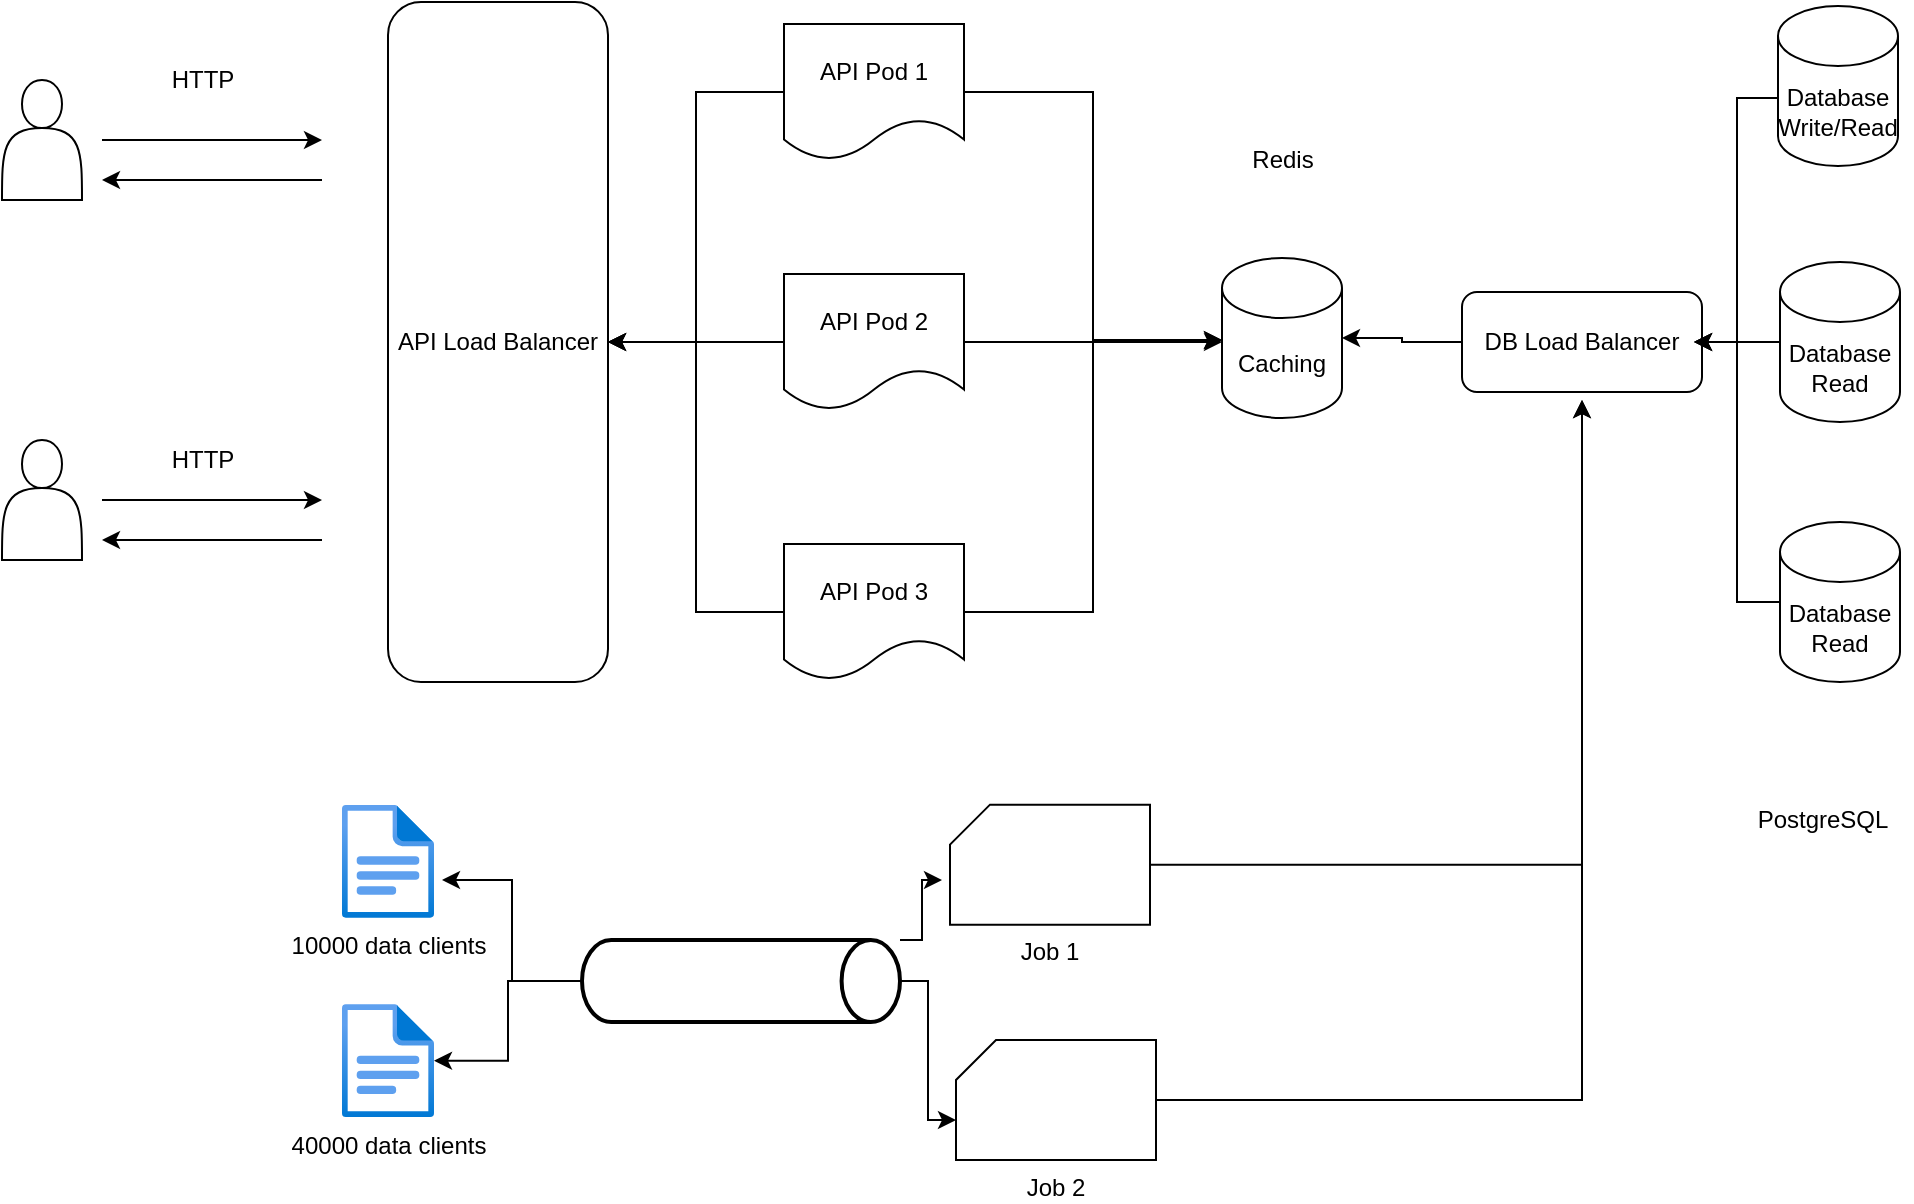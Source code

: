 <mxfile version="20.3.0" type="github">
  <diagram id="Xn1M98Fq9kwTQs8FCrUk" name="Page-1">
    <mxGraphModel dx="1718" dy="491" grid="1" gridSize="10" guides="1" tooltips="1" connect="1" arrows="1" fold="1" page="1" pageScale="1" pageWidth="850" pageHeight="1100" math="0" shadow="0">
      <root>
        <mxCell id="0" />
        <mxCell id="1" parent="0" />
        <mxCell id="gyeoODHAACcF610-BmB4-39" style="edgeStyle=elbowEdgeStyle;rounded=0;orthogonalLoop=1;jettySize=auto;html=1;" edge="1" parent="1" source="gyeoODHAACcF610-BmB4-13" target="gyeoODHAACcF610-BmB4-37">
          <mxGeometry relative="1" as="geometry" />
        </mxCell>
        <mxCell id="gyeoODHAACcF610-BmB4-13" value="DB Load Balancer" style="rounded=1;whiteSpace=wrap;html=1;" vertex="1" parent="1">
          <mxGeometry x="600" y="166" width="120" height="50" as="geometry" />
        </mxCell>
        <mxCell id="gyeoODHAACcF610-BmB4-14" value="API Load Balancer" style="rounded=1;whiteSpace=wrap;html=1;" vertex="1" parent="1">
          <mxGeometry x="63" y="21" width="110" height="340" as="geometry" />
        </mxCell>
        <mxCell id="gyeoODHAACcF610-BmB4-24" style="edgeStyle=elbowEdgeStyle;rounded=0;orthogonalLoop=1;jettySize=auto;html=1;" edge="1" parent="1" source="gyeoODHAACcF610-BmB4-15" target="gyeoODHAACcF610-BmB4-14">
          <mxGeometry relative="1" as="geometry" />
        </mxCell>
        <mxCell id="gyeoODHAACcF610-BmB4-30" style="edgeStyle=elbowEdgeStyle;rounded=0;orthogonalLoop=1;jettySize=auto;html=1;" edge="1" parent="1" source="gyeoODHAACcF610-BmB4-15">
          <mxGeometry relative="1" as="geometry">
            <mxPoint x="480" y="190" as="targetPoint" />
          </mxGeometry>
        </mxCell>
        <mxCell id="gyeoODHAACcF610-BmB4-15" value="API Pod 1" style="shape=document;whiteSpace=wrap;html=1;boundedLbl=1;" vertex="1" parent="1">
          <mxGeometry x="261" y="32" width="90" height="68" as="geometry" />
        </mxCell>
        <mxCell id="gyeoODHAACcF610-BmB4-25" style="edgeStyle=elbowEdgeStyle;rounded=0;orthogonalLoop=1;jettySize=auto;html=1;" edge="1" parent="1" source="gyeoODHAACcF610-BmB4-17" target="gyeoODHAACcF610-BmB4-14">
          <mxGeometry relative="1" as="geometry" />
        </mxCell>
        <mxCell id="gyeoODHAACcF610-BmB4-31" style="edgeStyle=elbowEdgeStyle;rounded=0;orthogonalLoop=1;jettySize=auto;html=1;" edge="1" parent="1" source="gyeoODHAACcF610-BmB4-17">
          <mxGeometry relative="1" as="geometry">
            <mxPoint x="480" y="191" as="targetPoint" />
          </mxGeometry>
        </mxCell>
        <mxCell id="gyeoODHAACcF610-BmB4-17" value="API Pod 2" style="shape=document;whiteSpace=wrap;html=1;boundedLbl=1;" vertex="1" parent="1">
          <mxGeometry x="261" y="157" width="90" height="68" as="geometry" />
        </mxCell>
        <mxCell id="gyeoODHAACcF610-BmB4-26" style="edgeStyle=elbowEdgeStyle;rounded=0;orthogonalLoop=1;jettySize=auto;html=1;entryX=1;entryY=0.5;entryDx=0;entryDy=0;" edge="1" parent="1" source="gyeoODHAACcF610-BmB4-18" target="gyeoODHAACcF610-BmB4-14">
          <mxGeometry relative="1" as="geometry" />
        </mxCell>
        <mxCell id="gyeoODHAACcF610-BmB4-32" style="edgeStyle=elbowEdgeStyle;rounded=0;orthogonalLoop=1;jettySize=auto;html=1;" edge="1" parent="1" source="gyeoODHAACcF610-BmB4-18">
          <mxGeometry relative="1" as="geometry">
            <mxPoint x="480" y="190" as="targetPoint" />
          </mxGeometry>
        </mxCell>
        <mxCell id="gyeoODHAACcF610-BmB4-18" value="API Pod 3" style="shape=document;whiteSpace=wrap;html=1;boundedLbl=1;" vertex="1" parent="1">
          <mxGeometry x="261" y="292" width="90" height="68" as="geometry" />
        </mxCell>
        <mxCell id="gyeoODHAACcF610-BmB4-28" style="edgeStyle=elbowEdgeStyle;rounded=0;orthogonalLoop=1;jettySize=auto;html=1;entryX=1;entryY=0.5;entryDx=0;entryDy=0;" edge="1" parent="1">
          <mxGeometry relative="1" as="geometry">
            <mxPoint x="759" y="69" as="sourcePoint" />
            <mxPoint x="716" y="191" as="targetPoint" />
          </mxGeometry>
        </mxCell>
        <mxCell id="gyeoODHAACcF610-BmB4-19" value="Database&lt;br&gt;Write/Read" style="shape=cylinder3;whiteSpace=wrap;html=1;boundedLbl=1;backgroundOutline=1;size=15;" vertex="1" parent="1">
          <mxGeometry x="758" y="23" width="60" height="80" as="geometry" />
        </mxCell>
        <mxCell id="gyeoODHAACcF610-BmB4-27" style="edgeStyle=elbowEdgeStyle;rounded=0;orthogonalLoop=1;jettySize=auto;html=1;entryX=1;entryY=0.5;entryDx=0;entryDy=0;" edge="1" parent="1" source="gyeoODHAACcF610-BmB4-20">
          <mxGeometry relative="1" as="geometry">
            <mxPoint x="716" y="191" as="targetPoint" />
          </mxGeometry>
        </mxCell>
        <mxCell id="gyeoODHAACcF610-BmB4-20" value="Database&lt;br&gt;Read" style="shape=cylinder3;whiteSpace=wrap;html=1;boundedLbl=1;backgroundOutline=1;size=15;" vertex="1" parent="1">
          <mxGeometry x="759" y="151" width="60" height="80" as="geometry" />
        </mxCell>
        <mxCell id="gyeoODHAACcF610-BmB4-29" style="edgeStyle=elbowEdgeStyle;rounded=0;orthogonalLoop=1;jettySize=auto;html=1;entryX=1;entryY=0.5;entryDx=0;entryDy=0;" edge="1" parent="1" source="gyeoODHAACcF610-BmB4-21">
          <mxGeometry relative="1" as="geometry">
            <mxPoint x="716" y="191" as="targetPoint" />
          </mxGeometry>
        </mxCell>
        <mxCell id="gyeoODHAACcF610-BmB4-21" value="Database&lt;br&gt;Read" style="shape=cylinder3;whiteSpace=wrap;html=1;boundedLbl=1;backgroundOutline=1;size=15;" vertex="1" parent="1">
          <mxGeometry x="759" y="281" width="60" height="80" as="geometry" />
        </mxCell>
        <mxCell id="gyeoODHAACcF610-BmB4-22" value="10000 data clients" style="aspect=fixed;html=1;points=[];align=center;image;fontSize=12;image=img/lib/azure2/general/File.svg;" vertex="1" parent="1">
          <mxGeometry x="40" y="422.32" width="46" height="56.68" as="geometry" />
        </mxCell>
        <mxCell id="gyeoODHAACcF610-BmB4-23" value="40000 data clients" style="aspect=fixed;html=1;points=[];align=center;image;fontSize=12;image=img/lib/azure2/general/File.svg;" vertex="1" parent="1">
          <mxGeometry x="40" y="522" width="46" height="56.68" as="geometry" />
        </mxCell>
        <mxCell id="gyeoODHAACcF610-BmB4-42" style="edgeStyle=elbowEdgeStyle;rounded=0;orthogonalLoop=1;jettySize=auto;html=1;" edge="1" parent="1" source="gyeoODHAACcF610-BmB4-33">
          <mxGeometry relative="1" as="geometry">
            <mxPoint x="660" y="220" as="targetPoint" />
            <Array as="points">
              <mxPoint x="660" y="340" />
            </Array>
          </mxGeometry>
        </mxCell>
        <mxCell id="gyeoODHAACcF610-BmB4-33" value="Job 1" style="verticalLabelPosition=bottom;verticalAlign=top;html=1;shape=card;whiteSpace=wrap;size=20;arcSize=12;" vertex="1" parent="1">
          <mxGeometry x="344" y="422.32" width="100" height="60" as="geometry" />
        </mxCell>
        <mxCell id="gyeoODHAACcF610-BmB4-43" style="edgeStyle=elbowEdgeStyle;rounded=0;orthogonalLoop=1;jettySize=auto;html=1;" edge="1" parent="1" source="gyeoODHAACcF610-BmB4-34">
          <mxGeometry relative="1" as="geometry">
            <mxPoint x="660" y="220" as="targetPoint" />
            <Array as="points">
              <mxPoint x="660" y="390" />
            </Array>
          </mxGeometry>
        </mxCell>
        <mxCell id="gyeoODHAACcF610-BmB4-34" value="Job 2" style="verticalLabelPosition=bottom;verticalAlign=top;html=1;shape=card;whiteSpace=wrap;size=20;arcSize=12;" vertex="1" parent="1">
          <mxGeometry x="347" y="540" width="100" height="60" as="geometry" />
        </mxCell>
        <mxCell id="gyeoODHAACcF610-BmB4-47" style="edgeStyle=elbowEdgeStyle;rounded=0;orthogonalLoop=1;jettySize=auto;html=1;" edge="1" parent="1" source="gyeoODHAACcF610-BmB4-35">
          <mxGeometry relative="1" as="geometry">
            <mxPoint x="340" y="460" as="targetPoint" />
            <Array as="points">
              <mxPoint x="330" y="490" />
            </Array>
          </mxGeometry>
        </mxCell>
        <mxCell id="gyeoODHAACcF610-BmB4-48" style="edgeStyle=elbowEdgeStyle;rounded=0;orthogonalLoop=1;jettySize=auto;html=1;entryX=0;entryY=0;entryDx=0;entryDy=40;entryPerimeter=0;" edge="1" parent="1" source="gyeoODHAACcF610-BmB4-35" target="gyeoODHAACcF610-BmB4-34">
          <mxGeometry relative="1" as="geometry" />
        </mxCell>
        <mxCell id="gyeoODHAACcF610-BmB4-49" style="edgeStyle=elbowEdgeStyle;rounded=0;orthogonalLoop=1;jettySize=auto;html=1;" edge="1" parent="1" source="gyeoODHAACcF610-BmB4-35">
          <mxGeometry relative="1" as="geometry">
            <mxPoint x="90" y="460" as="targetPoint" />
          </mxGeometry>
        </mxCell>
        <mxCell id="gyeoODHAACcF610-BmB4-50" style="edgeStyle=elbowEdgeStyle;rounded=0;orthogonalLoop=1;jettySize=auto;html=1;" edge="1" parent="1" source="gyeoODHAACcF610-BmB4-35" target="gyeoODHAACcF610-BmB4-23">
          <mxGeometry relative="1" as="geometry" />
        </mxCell>
        <mxCell id="gyeoODHAACcF610-BmB4-35" value="" style="strokeWidth=2;html=1;shape=mxgraph.flowchart.direct_data;whiteSpace=wrap;" vertex="1" parent="1">
          <mxGeometry x="160" y="490" width="159" height="41" as="geometry" />
        </mxCell>
        <mxCell id="gyeoODHAACcF610-BmB4-40" style="edgeStyle=elbowEdgeStyle;rounded=0;orthogonalLoop=1;jettySize=auto;html=1;" edge="1" parent="1">
          <mxGeometry relative="1" as="geometry">
            <mxPoint x="30" y="90" as="targetPoint" />
            <mxPoint x="-80" y="90" as="sourcePoint" />
          </mxGeometry>
        </mxCell>
        <mxCell id="gyeoODHAACcF610-BmB4-36" value="" style="shape=actor;whiteSpace=wrap;html=1;" vertex="1" parent="1">
          <mxGeometry x="-130" y="60" width="40" height="60" as="geometry" />
        </mxCell>
        <mxCell id="gyeoODHAACcF610-BmB4-37" value="Caching" style="shape=cylinder3;whiteSpace=wrap;html=1;boundedLbl=1;backgroundOutline=1;size=15;" vertex="1" parent="1">
          <mxGeometry x="480" y="149" width="60" height="80" as="geometry" />
        </mxCell>
        <mxCell id="gyeoODHAACcF610-BmB4-41" style="edgeStyle=elbowEdgeStyle;rounded=0;orthogonalLoop=1;jettySize=auto;html=1;" edge="1" parent="1">
          <mxGeometry relative="1" as="geometry">
            <mxPoint x="-80" y="110" as="targetPoint" />
            <mxPoint x="30" y="110" as="sourcePoint" />
          </mxGeometry>
        </mxCell>
        <mxCell id="gyeoODHAACcF610-BmB4-44" style="edgeStyle=elbowEdgeStyle;rounded=0;orthogonalLoop=1;jettySize=auto;html=1;" edge="1" parent="1">
          <mxGeometry relative="1" as="geometry">
            <mxPoint x="30" y="270" as="targetPoint" />
            <mxPoint x="-80" y="270" as="sourcePoint" />
          </mxGeometry>
        </mxCell>
        <mxCell id="gyeoODHAACcF610-BmB4-45" value="" style="shape=actor;whiteSpace=wrap;html=1;" vertex="1" parent="1">
          <mxGeometry x="-130" y="240" width="40" height="60" as="geometry" />
        </mxCell>
        <mxCell id="gyeoODHAACcF610-BmB4-46" style="edgeStyle=elbowEdgeStyle;rounded=0;orthogonalLoop=1;jettySize=auto;html=1;" edge="1" parent="1">
          <mxGeometry relative="1" as="geometry">
            <mxPoint x="-80" y="290" as="targetPoint" />
            <mxPoint x="30" y="290" as="sourcePoint" />
          </mxGeometry>
        </mxCell>
        <mxCell id="gyeoODHAACcF610-BmB4-51" value="HTTP" style="text;html=1;align=center;verticalAlign=middle;resizable=0;points=[];autosize=1;strokeColor=none;fillColor=none;" vertex="1" parent="1">
          <mxGeometry x="-55" y="45" width="50" height="30" as="geometry" />
        </mxCell>
        <mxCell id="gyeoODHAACcF610-BmB4-52" value="HTTP" style="text;html=1;align=center;verticalAlign=middle;resizable=0;points=[];autosize=1;strokeColor=none;fillColor=none;" vertex="1" parent="1">
          <mxGeometry x="-55" y="235" width="50" height="30" as="geometry" />
        </mxCell>
        <mxCell id="gyeoODHAACcF610-BmB4-53" value="Redis" style="text;html=1;align=center;verticalAlign=middle;resizable=0;points=[];autosize=1;strokeColor=none;fillColor=none;" vertex="1" parent="1">
          <mxGeometry x="485" y="85" width="50" height="30" as="geometry" />
        </mxCell>
        <mxCell id="gyeoODHAACcF610-BmB4-54" value="PostgreSQL" style="text;html=1;align=center;verticalAlign=middle;resizable=0;points=[];autosize=1;strokeColor=none;fillColor=none;" vertex="1" parent="1">
          <mxGeometry x="735" y="415" width="90" height="30" as="geometry" />
        </mxCell>
      </root>
    </mxGraphModel>
  </diagram>
</mxfile>
